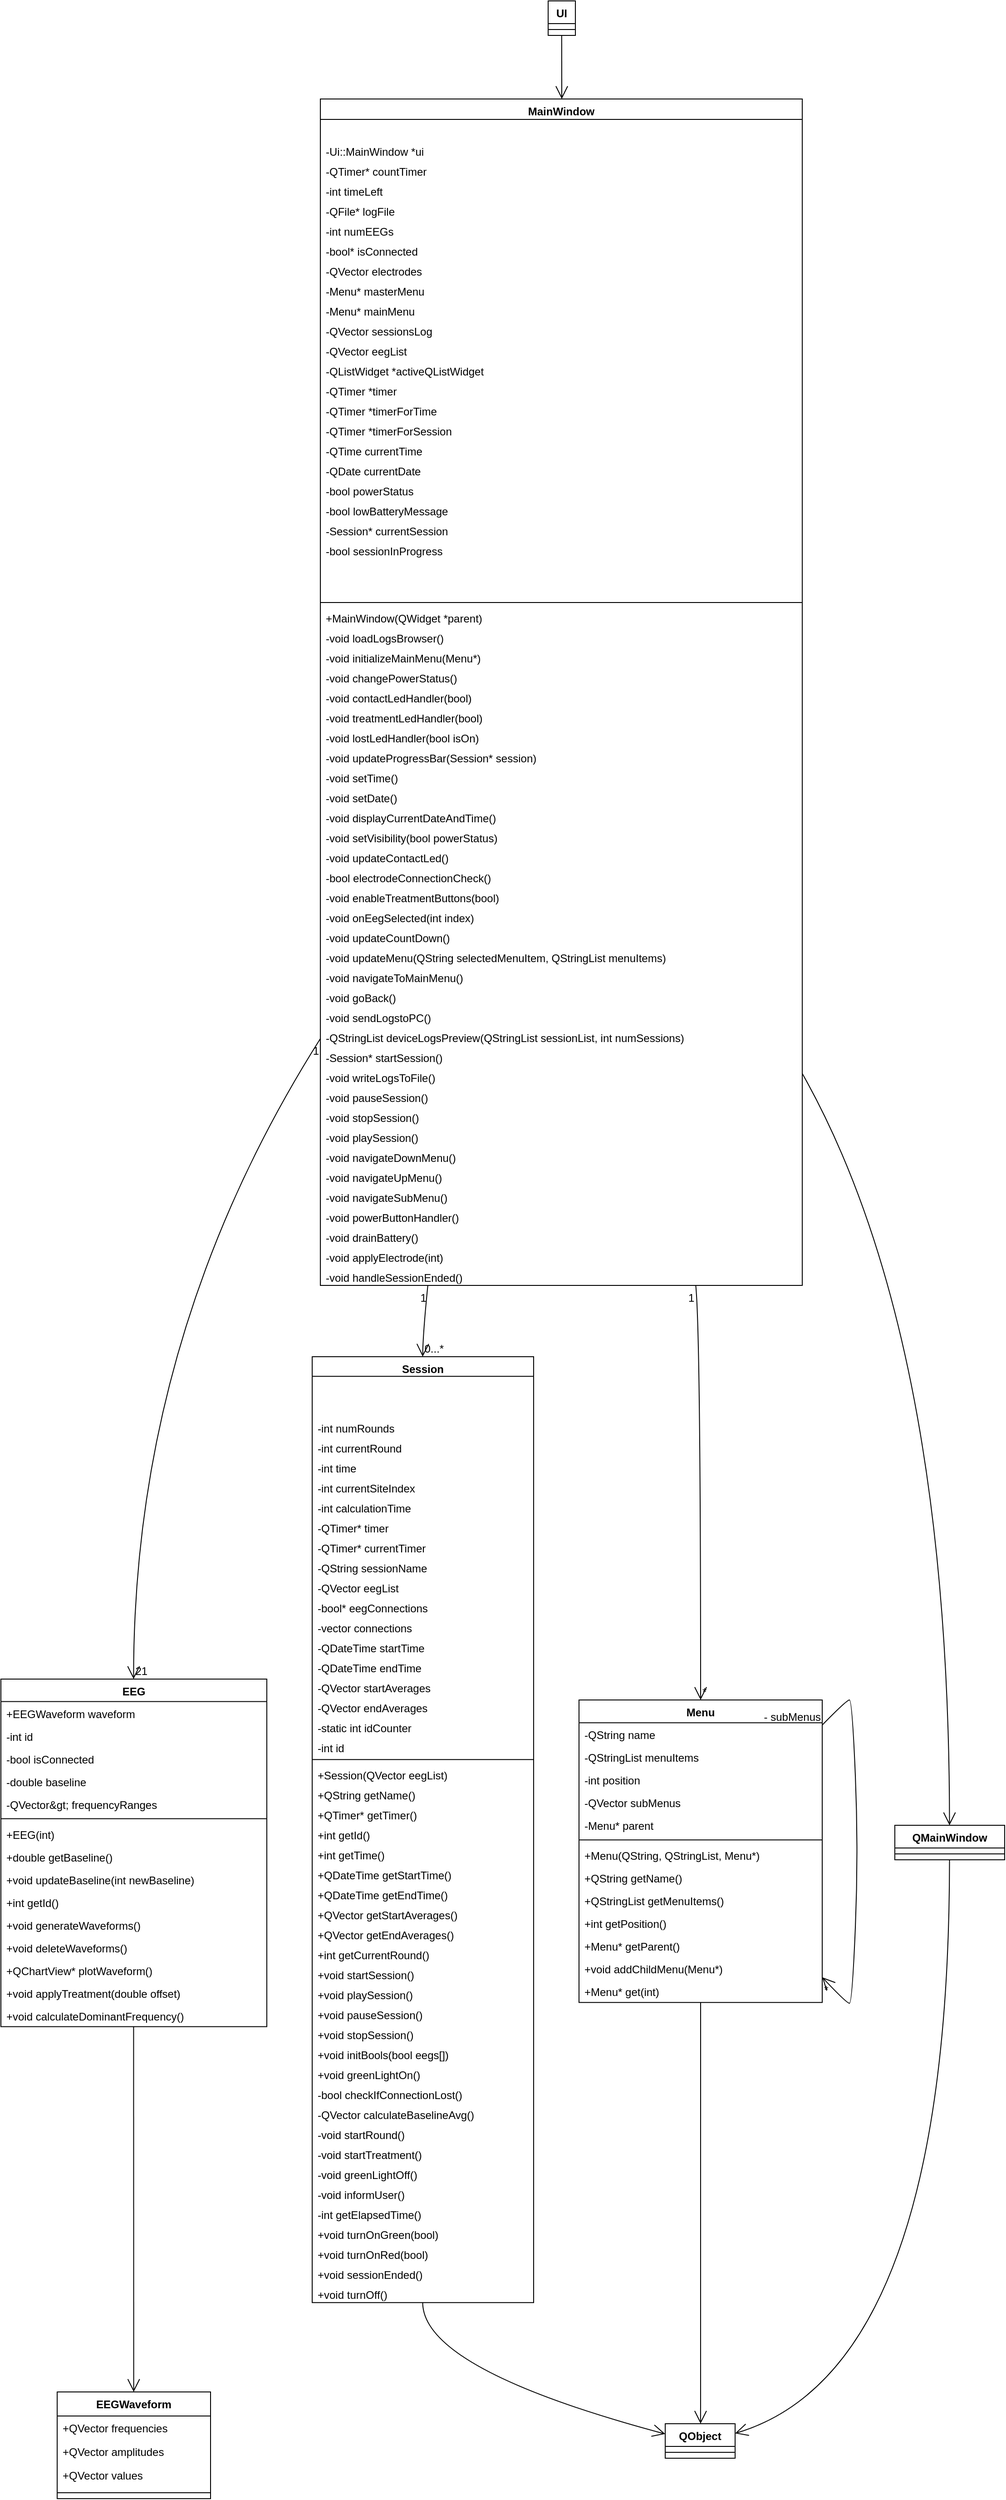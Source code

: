 <mxfile version="24.2.3" type="device">
  <diagram name="Page-1" id="u7Z3c5cVCIk9yfarPc4m">
    <mxGraphModel dx="1383" dy="751" grid="1" gridSize="10" guides="1" tooltips="1" connect="1" arrows="1" fold="1" page="1" pageScale="1" pageWidth="850" pageHeight="1100" math="0" shadow="0">
      <root>
        <mxCell id="0" />
        <mxCell id="1" parent="0" />
        <mxCell id="3wHd4bSGYe2WGrDpwsOt-1" value="UI" style="swimlane;fontStyle=1;align=center;verticalAlign=top;childLayout=stackLayout;horizontal=1;startSize=25;horizontalStack=0;resizeParent=1;resizeParentMax=0;resizeLast=0;collapsible=0;marginBottom=0;" vertex="1" parent="1">
          <mxGeometry x="863" y="275" width="30" height="38" as="geometry" />
        </mxCell>
        <mxCell id="3wHd4bSGYe2WGrDpwsOt-2" style="line;strokeWidth=1;fillColor=none;align=left;verticalAlign=middle;spacingTop=-1;spacingLeft=3;spacingRight=3;rotatable=0;labelPosition=right;points=[];portConstraint=eastwest;strokeColor=inherit;" vertex="1" parent="3wHd4bSGYe2WGrDpwsOt-1">
          <mxGeometry y="25" width="30" height="13" as="geometry" />
        </mxCell>
        <mxCell id="3wHd4bSGYe2WGrDpwsOt-3" value="MainWindow" style="swimlane;fontStyle=1;align=center;verticalAlign=top;childLayout=stackLayout;horizontal=1;startSize=22.492;horizontalStack=0;resizeParent=1;resizeParentMax=0;resizeLast=0;collapsible=0;marginBottom=0;" vertex="1" parent="1">
          <mxGeometry x="612" y="383" width="531" height="1306.492" as="geometry" />
        </mxCell>
        <mxCell id="3wHd4bSGYe2WGrDpwsOt-4" value="" style="text;strokeColor=none;fillColor=none;align=left;verticalAlign=top;spacingLeft=4;spacingRight=4;overflow=hidden;rotatable=0;points=[[0,0.5],[1,0.5]];portConstraint=eastwest;" vertex="1" parent="3wHd4bSGYe2WGrDpwsOt-3">
          <mxGeometry y="22.492" width="531" height="22" as="geometry" />
        </mxCell>
        <mxCell id="3wHd4bSGYe2WGrDpwsOt-5" value="-Ui::MainWindow *ui" style="text;strokeColor=none;fillColor=none;align=left;verticalAlign=top;spacingLeft=4;spacingRight=4;overflow=hidden;rotatable=0;points=[[0,0.5],[1,0.5]];portConstraint=eastwest;" vertex="1" parent="3wHd4bSGYe2WGrDpwsOt-3">
          <mxGeometry y="44.492" width="531" height="22" as="geometry" />
        </mxCell>
        <mxCell id="3wHd4bSGYe2WGrDpwsOt-6" value="-QTimer* countTimer" style="text;strokeColor=none;fillColor=none;align=left;verticalAlign=top;spacingLeft=4;spacingRight=4;overflow=hidden;rotatable=0;points=[[0,0.5],[1,0.5]];portConstraint=eastwest;" vertex="1" parent="3wHd4bSGYe2WGrDpwsOt-3">
          <mxGeometry y="66.492" width="531" height="22" as="geometry" />
        </mxCell>
        <mxCell id="3wHd4bSGYe2WGrDpwsOt-7" value="-int timeLeft" style="text;strokeColor=none;fillColor=none;align=left;verticalAlign=top;spacingLeft=4;spacingRight=4;overflow=hidden;rotatable=0;points=[[0,0.5],[1,0.5]];portConstraint=eastwest;" vertex="1" parent="3wHd4bSGYe2WGrDpwsOt-3">
          <mxGeometry y="88.492" width="531" height="22" as="geometry" />
        </mxCell>
        <mxCell id="3wHd4bSGYe2WGrDpwsOt-8" value="-QFile* logFile" style="text;strokeColor=none;fillColor=none;align=left;verticalAlign=top;spacingLeft=4;spacingRight=4;overflow=hidden;rotatable=0;points=[[0,0.5],[1,0.5]];portConstraint=eastwest;" vertex="1" parent="3wHd4bSGYe2WGrDpwsOt-3">
          <mxGeometry y="110.492" width="531" height="22" as="geometry" />
        </mxCell>
        <mxCell id="3wHd4bSGYe2WGrDpwsOt-9" value="-int numEEGs" style="text;strokeColor=none;fillColor=none;align=left;verticalAlign=top;spacingLeft=4;spacingRight=4;overflow=hidden;rotatable=0;points=[[0,0.5],[1,0.5]];portConstraint=eastwest;" vertex="1" parent="3wHd4bSGYe2WGrDpwsOt-3">
          <mxGeometry y="132.492" width="531" height="22" as="geometry" />
        </mxCell>
        <mxCell id="3wHd4bSGYe2WGrDpwsOt-10" value="-bool* isConnected" style="text;strokeColor=none;fillColor=none;align=left;verticalAlign=top;spacingLeft=4;spacingRight=4;overflow=hidden;rotatable=0;points=[[0,0.5],[1,0.5]];portConstraint=eastwest;" vertex="1" parent="3wHd4bSGYe2WGrDpwsOt-3">
          <mxGeometry y="154.492" width="531" height="22" as="geometry" />
        </mxCell>
        <mxCell id="3wHd4bSGYe2WGrDpwsOt-11" value="-QVector electrodes" style="text;strokeColor=none;fillColor=none;align=left;verticalAlign=top;spacingLeft=4;spacingRight=4;overflow=hidden;rotatable=0;points=[[0,0.5],[1,0.5]];portConstraint=eastwest;" vertex="1" parent="3wHd4bSGYe2WGrDpwsOt-3">
          <mxGeometry y="176.492" width="531" height="22" as="geometry" />
        </mxCell>
        <mxCell id="3wHd4bSGYe2WGrDpwsOt-12" value="-Menu* masterMenu" style="text;strokeColor=none;fillColor=none;align=left;verticalAlign=top;spacingLeft=4;spacingRight=4;overflow=hidden;rotatable=0;points=[[0,0.5],[1,0.5]];portConstraint=eastwest;" vertex="1" parent="3wHd4bSGYe2WGrDpwsOt-3">
          <mxGeometry y="198.492" width="531" height="22" as="geometry" />
        </mxCell>
        <mxCell id="3wHd4bSGYe2WGrDpwsOt-13" value="-Menu* mainMenu" style="text;strokeColor=none;fillColor=none;align=left;verticalAlign=top;spacingLeft=4;spacingRight=4;overflow=hidden;rotatable=0;points=[[0,0.5],[1,0.5]];portConstraint=eastwest;" vertex="1" parent="3wHd4bSGYe2WGrDpwsOt-3">
          <mxGeometry y="220.492" width="531" height="22" as="geometry" />
        </mxCell>
        <mxCell id="3wHd4bSGYe2WGrDpwsOt-14" value="-QVector sessionsLog" style="text;strokeColor=none;fillColor=none;align=left;verticalAlign=top;spacingLeft=4;spacingRight=4;overflow=hidden;rotatable=0;points=[[0,0.5],[1,0.5]];portConstraint=eastwest;" vertex="1" parent="3wHd4bSGYe2WGrDpwsOt-3">
          <mxGeometry y="242.492" width="531" height="22" as="geometry" />
        </mxCell>
        <mxCell id="3wHd4bSGYe2WGrDpwsOt-15" value="-QVector eegList" style="text;strokeColor=none;fillColor=none;align=left;verticalAlign=top;spacingLeft=4;spacingRight=4;overflow=hidden;rotatable=0;points=[[0,0.5],[1,0.5]];portConstraint=eastwest;" vertex="1" parent="3wHd4bSGYe2WGrDpwsOt-3">
          <mxGeometry y="264.492" width="531" height="22" as="geometry" />
        </mxCell>
        <mxCell id="3wHd4bSGYe2WGrDpwsOt-16" value="-QListWidget *activeQListWidget" style="text;strokeColor=none;fillColor=none;align=left;verticalAlign=top;spacingLeft=4;spacingRight=4;overflow=hidden;rotatable=0;points=[[0,0.5],[1,0.5]];portConstraint=eastwest;" vertex="1" parent="3wHd4bSGYe2WGrDpwsOt-3">
          <mxGeometry y="286.492" width="531" height="22" as="geometry" />
        </mxCell>
        <mxCell id="3wHd4bSGYe2WGrDpwsOt-17" value="-QTimer *timer" style="text;strokeColor=none;fillColor=none;align=left;verticalAlign=top;spacingLeft=4;spacingRight=4;overflow=hidden;rotatable=0;points=[[0,0.5],[1,0.5]];portConstraint=eastwest;" vertex="1" parent="3wHd4bSGYe2WGrDpwsOt-3">
          <mxGeometry y="308.492" width="531" height="22" as="geometry" />
        </mxCell>
        <mxCell id="3wHd4bSGYe2WGrDpwsOt-18" value="-QTimer *timerForTime" style="text;strokeColor=none;fillColor=none;align=left;verticalAlign=top;spacingLeft=4;spacingRight=4;overflow=hidden;rotatable=0;points=[[0,0.5],[1,0.5]];portConstraint=eastwest;" vertex="1" parent="3wHd4bSGYe2WGrDpwsOt-3">
          <mxGeometry y="330.492" width="531" height="22" as="geometry" />
        </mxCell>
        <mxCell id="3wHd4bSGYe2WGrDpwsOt-19" value="-QTimer *timerForSession" style="text;strokeColor=none;fillColor=none;align=left;verticalAlign=top;spacingLeft=4;spacingRight=4;overflow=hidden;rotatable=0;points=[[0,0.5],[1,0.5]];portConstraint=eastwest;" vertex="1" parent="3wHd4bSGYe2WGrDpwsOt-3">
          <mxGeometry y="352.492" width="531" height="22" as="geometry" />
        </mxCell>
        <mxCell id="3wHd4bSGYe2WGrDpwsOt-20" value="-QTime currentTime" style="text;strokeColor=none;fillColor=none;align=left;verticalAlign=top;spacingLeft=4;spacingRight=4;overflow=hidden;rotatable=0;points=[[0,0.5],[1,0.5]];portConstraint=eastwest;" vertex="1" parent="3wHd4bSGYe2WGrDpwsOt-3">
          <mxGeometry y="374.492" width="531" height="22" as="geometry" />
        </mxCell>
        <mxCell id="3wHd4bSGYe2WGrDpwsOt-21" value="-QDate currentDate" style="text;strokeColor=none;fillColor=none;align=left;verticalAlign=top;spacingLeft=4;spacingRight=4;overflow=hidden;rotatable=0;points=[[0,0.5],[1,0.5]];portConstraint=eastwest;" vertex="1" parent="3wHd4bSGYe2WGrDpwsOt-3">
          <mxGeometry y="396.492" width="531" height="22" as="geometry" />
        </mxCell>
        <mxCell id="3wHd4bSGYe2WGrDpwsOt-22" value="-bool powerStatus" style="text;strokeColor=none;fillColor=none;align=left;verticalAlign=top;spacingLeft=4;spacingRight=4;overflow=hidden;rotatable=0;points=[[0,0.5],[1,0.5]];portConstraint=eastwest;" vertex="1" parent="3wHd4bSGYe2WGrDpwsOt-3">
          <mxGeometry y="418.492" width="531" height="22" as="geometry" />
        </mxCell>
        <mxCell id="3wHd4bSGYe2WGrDpwsOt-23" value="-bool lowBatteryMessage" style="text;strokeColor=none;fillColor=none;align=left;verticalAlign=top;spacingLeft=4;spacingRight=4;overflow=hidden;rotatable=0;points=[[0,0.5],[1,0.5]];portConstraint=eastwest;" vertex="1" parent="3wHd4bSGYe2WGrDpwsOt-3">
          <mxGeometry y="440.492" width="531" height="22" as="geometry" />
        </mxCell>
        <mxCell id="3wHd4bSGYe2WGrDpwsOt-24" value="-Session* currentSession" style="text;strokeColor=none;fillColor=none;align=left;verticalAlign=top;spacingLeft=4;spacingRight=4;overflow=hidden;rotatable=0;points=[[0,0.5],[1,0.5]];portConstraint=eastwest;" vertex="1" parent="3wHd4bSGYe2WGrDpwsOt-3">
          <mxGeometry y="462.492" width="531" height="22" as="geometry" />
        </mxCell>
        <mxCell id="3wHd4bSGYe2WGrDpwsOt-25" value="-bool sessionInProgress" style="text;strokeColor=none;fillColor=none;align=left;verticalAlign=top;spacingLeft=4;spacingRight=4;overflow=hidden;rotatable=0;points=[[0,0.5],[1,0.5]];portConstraint=eastwest;" vertex="1" parent="3wHd4bSGYe2WGrDpwsOt-3">
          <mxGeometry y="484.492" width="531" height="22" as="geometry" />
        </mxCell>
        <mxCell id="3wHd4bSGYe2WGrDpwsOt-26" value="" style="text;strokeColor=none;fillColor=none;align=left;verticalAlign=top;spacingLeft=4;spacingRight=4;overflow=hidden;rotatable=0;points=[[0,0.5],[1,0.5]];portConstraint=eastwest;" vertex="1" parent="3wHd4bSGYe2WGrDpwsOt-3">
          <mxGeometry y="506.492" width="531" height="22" as="geometry" />
        </mxCell>
        <mxCell id="3wHd4bSGYe2WGrDpwsOt-27" value="" style="text;strokeColor=none;fillColor=none;align=left;verticalAlign=top;spacingLeft=4;spacingRight=4;overflow=hidden;rotatable=0;points=[[0,0.5],[1,0.5]];portConstraint=eastwest;" vertex="1" parent="3wHd4bSGYe2WGrDpwsOt-3">
          <mxGeometry y="528.492" width="531" height="22" as="geometry" />
        </mxCell>
        <mxCell id="3wHd4bSGYe2WGrDpwsOt-28" style="line;strokeWidth=1;fillColor=none;align=left;verticalAlign=middle;spacingTop=-1;spacingLeft=3;spacingRight=3;rotatable=0;labelPosition=right;points=[];portConstraint=eastwest;strokeColor=inherit;" vertex="1" parent="3wHd4bSGYe2WGrDpwsOt-3">
          <mxGeometry y="550.492" width="531" height="8" as="geometry" />
        </mxCell>
        <mxCell id="3wHd4bSGYe2WGrDpwsOt-29" value="+MainWindow(QWidget *parent)" style="text;strokeColor=none;fillColor=none;align=left;verticalAlign=top;spacingLeft=4;spacingRight=4;overflow=hidden;rotatable=0;points=[[0,0.5],[1,0.5]];portConstraint=eastwest;" vertex="1" parent="3wHd4bSGYe2WGrDpwsOt-3">
          <mxGeometry y="558.492" width="531" height="22" as="geometry" />
        </mxCell>
        <mxCell id="3wHd4bSGYe2WGrDpwsOt-30" value="-void loadLogsBrowser()" style="text;strokeColor=none;fillColor=none;align=left;verticalAlign=top;spacingLeft=4;spacingRight=4;overflow=hidden;rotatable=0;points=[[0,0.5],[1,0.5]];portConstraint=eastwest;" vertex="1" parent="3wHd4bSGYe2WGrDpwsOt-3">
          <mxGeometry y="580.492" width="531" height="22" as="geometry" />
        </mxCell>
        <mxCell id="3wHd4bSGYe2WGrDpwsOt-31" value="-void initializeMainMenu(Menu*)" style="text;strokeColor=none;fillColor=none;align=left;verticalAlign=top;spacingLeft=4;spacingRight=4;overflow=hidden;rotatable=0;points=[[0,0.5],[1,0.5]];portConstraint=eastwest;" vertex="1" parent="3wHd4bSGYe2WGrDpwsOt-3">
          <mxGeometry y="602.492" width="531" height="22" as="geometry" />
        </mxCell>
        <mxCell id="3wHd4bSGYe2WGrDpwsOt-32" value="-void changePowerStatus()" style="text;strokeColor=none;fillColor=none;align=left;verticalAlign=top;spacingLeft=4;spacingRight=4;overflow=hidden;rotatable=0;points=[[0,0.5],[1,0.5]];portConstraint=eastwest;" vertex="1" parent="3wHd4bSGYe2WGrDpwsOt-3">
          <mxGeometry y="624.492" width="531" height="22" as="geometry" />
        </mxCell>
        <mxCell id="3wHd4bSGYe2WGrDpwsOt-33" value="-void contactLedHandler(bool)" style="text;strokeColor=none;fillColor=none;align=left;verticalAlign=top;spacingLeft=4;spacingRight=4;overflow=hidden;rotatable=0;points=[[0,0.5],[1,0.5]];portConstraint=eastwest;" vertex="1" parent="3wHd4bSGYe2WGrDpwsOt-3">
          <mxGeometry y="646.492" width="531" height="22" as="geometry" />
        </mxCell>
        <mxCell id="3wHd4bSGYe2WGrDpwsOt-34" value="-void treatmentLedHandler(bool)" style="text;strokeColor=none;fillColor=none;align=left;verticalAlign=top;spacingLeft=4;spacingRight=4;overflow=hidden;rotatable=0;points=[[0,0.5],[1,0.5]];portConstraint=eastwest;" vertex="1" parent="3wHd4bSGYe2WGrDpwsOt-3">
          <mxGeometry y="668.492" width="531" height="22" as="geometry" />
        </mxCell>
        <mxCell id="3wHd4bSGYe2WGrDpwsOt-35" value="-void lostLedHandler(bool isOn)" style="text;strokeColor=none;fillColor=none;align=left;verticalAlign=top;spacingLeft=4;spacingRight=4;overflow=hidden;rotatable=0;points=[[0,0.5],[1,0.5]];portConstraint=eastwest;" vertex="1" parent="3wHd4bSGYe2WGrDpwsOt-3">
          <mxGeometry y="690.492" width="531" height="22" as="geometry" />
        </mxCell>
        <mxCell id="3wHd4bSGYe2WGrDpwsOt-36" value="-void updateProgressBar(Session* session)" style="text;strokeColor=none;fillColor=none;align=left;verticalAlign=top;spacingLeft=4;spacingRight=4;overflow=hidden;rotatable=0;points=[[0,0.5],[1,0.5]];portConstraint=eastwest;" vertex="1" parent="3wHd4bSGYe2WGrDpwsOt-3">
          <mxGeometry y="712.492" width="531" height="22" as="geometry" />
        </mxCell>
        <mxCell id="3wHd4bSGYe2WGrDpwsOt-37" value="-void setTime()" style="text;strokeColor=none;fillColor=none;align=left;verticalAlign=top;spacingLeft=4;spacingRight=4;overflow=hidden;rotatable=0;points=[[0,0.5],[1,0.5]];portConstraint=eastwest;" vertex="1" parent="3wHd4bSGYe2WGrDpwsOt-3">
          <mxGeometry y="734.492" width="531" height="22" as="geometry" />
        </mxCell>
        <mxCell id="3wHd4bSGYe2WGrDpwsOt-38" value="-void setDate()" style="text;strokeColor=none;fillColor=none;align=left;verticalAlign=top;spacingLeft=4;spacingRight=4;overflow=hidden;rotatable=0;points=[[0,0.5],[1,0.5]];portConstraint=eastwest;" vertex="1" parent="3wHd4bSGYe2WGrDpwsOt-3">
          <mxGeometry y="756.492" width="531" height="22" as="geometry" />
        </mxCell>
        <mxCell id="3wHd4bSGYe2WGrDpwsOt-39" value="-void displayCurrentDateAndTime()" style="text;strokeColor=none;fillColor=none;align=left;verticalAlign=top;spacingLeft=4;spacingRight=4;overflow=hidden;rotatable=0;points=[[0,0.5],[1,0.5]];portConstraint=eastwest;" vertex="1" parent="3wHd4bSGYe2WGrDpwsOt-3">
          <mxGeometry y="778.492" width="531" height="22" as="geometry" />
        </mxCell>
        <mxCell id="3wHd4bSGYe2WGrDpwsOt-40" value="-void setVisibility(bool powerStatus)" style="text;strokeColor=none;fillColor=none;align=left;verticalAlign=top;spacingLeft=4;spacingRight=4;overflow=hidden;rotatable=0;points=[[0,0.5],[1,0.5]];portConstraint=eastwest;" vertex="1" parent="3wHd4bSGYe2WGrDpwsOt-3">
          <mxGeometry y="800.492" width="531" height="22" as="geometry" />
        </mxCell>
        <mxCell id="3wHd4bSGYe2WGrDpwsOt-41" value="-void updateContactLed()" style="text;strokeColor=none;fillColor=none;align=left;verticalAlign=top;spacingLeft=4;spacingRight=4;overflow=hidden;rotatable=0;points=[[0,0.5],[1,0.5]];portConstraint=eastwest;" vertex="1" parent="3wHd4bSGYe2WGrDpwsOt-3">
          <mxGeometry y="822.492" width="531" height="22" as="geometry" />
        </mxCell>
        <mxCell id="3wHd4bSGYe2WGrDpwsOt-42" value="-bool electrodeConnectionCheck()" style="text;strokeColor=none;fillColor=none;align=left;verticalAlign=top;spacingLeft=4;spacingRight=4;overflow=hidden;rotatable=0;points=[[0,0.5],[1,0.5]];portConstraint=eastwest;" vertex="1" parent="3wHd4bSGYe2WGrDpwsOt-3">
          <mxGeometry y="844.492" width="531" height="22" as="geometry" />
        </mxCell>
        <mxCell id="3wHd4bSGYe2WGrDpwsOt-43" value="-void enableTreatmentButtons(bool)" style="text;strokeColor=none;fillColor=none;align=left;verticalAlign=top;spacingLeft=4;spacingRight=4;overflow=hidden;rotatable=0;points=[[0,0.5],[1,0.5]];portConstraint=eastwest;" vertex="1" parent="3wHd4bSGYe2WGrDpwsOt-3">
          <mxGeometry y="866.492" width="531" height="22" as="geometry" />
        </mxCell>
        <mxCell id="3wHd4bSGYe2WGrDpwsOt-44" value="-void onEegSelected(int index)" style="text;strokeColor=none;fillColor=none;align=left;verticalAlign=top;spacingLeft=4;spacingRight=4;overflow=hidden;rotatable=0;points=[[0,0.5],[1,0.5]];portConstraint=eastwest;" vertex="1" parent="3wHd4bSGYe2WGrDpwsOt-3">
          <mxGeometry y="888.492" width="531" height="22" as="geometry" />
        </mxCell>
        <mxCell id="3wHd4bSGYe2WGrDpwsOt-45" value="-void updateCountDown()" style="text;strokeColor=none;fillColor=none;align=left;verticalAlign=top;spacingLeft=4;spacingRight=4;overflow=hidden;rotatable=0;points=[[0,0.5],[1,0.5]];portConstraint=eastwest;" vertex="1" parent="3wHd4bSGYe2WGrDpwsOt-3">
          <mxGeometry y="910.492" width="531" height="22" as="geometry" />
        </mxCell>
        <mxCell id="3wHd4bSGYe2WGrDpwsOt-46" value="-void updateMenu(QString selectedMenuItem, QStringList menuItems)" style="text;strokeColor=none;fillColor=none;align=left;verticalAlign=top;spacingLeft=4;spacingRight=4;overflow=hidden;rotatable=0;points=[[0,0.5],[1,0.5]];portConstraint=eastwest;" vertex="1" parent="3wHd4bSGYe2WGrDpwsOt-3">
          <mxGeometry y="932.492" width="531" height="22" as="geometry" />
        </mxCell>
        <mxCell id="3wHd4bSGYe2WGrDpwsOt-47" value="-void navigateToMainMenu()" style="text;strokeColor=none;fillColor=none;align=left;verticalAlign=top;spacingLeft=4;spacingRight=4;overflow=hidden;rotatable=0;points=[[0,0.5],[1,0.5]];portConstraint=eastwest;" vertex="1" parent="3wHd4bSGYe2WGrDpwsOt-3">
          <mxGeometry y="954.492" width="531" height="22" as="geometry" />
        </mxCell>
        <mxCell id="3wHd4bSGYe2WGrDpwsOt-48" value="-void goBack()" style="text;strokeColor=none;fillColor=none;align=left;verticalAlign=top;spacingLeft=4;spacingRight=4;overflow=hidden;rotatable=0;points=[[0,0.5],[1,0.5]];portConstraint=eastwest;" vertex="1" parent="3wHd4bSGYe2WGrDpwsOt-3">
          <mxGeometry y="976.492" width="531" height="22" as="geometry" />
        </mxCell>
        <mxCell id="3wHd4bSGYe2WGrDpwsOt-49" value="-void sendLogstoPC()" style="text;strokeColor=none;fillColor=none;align=left;verticalAlign=top;spacingLeft=4;spacingRight=4;overflow=hidden;rotatable=0;points=[[0,0.5],[1,0.5]];portConstraint=eastwest;" vertex="1" parent="3wHd4bSGYe2WGrDpwsOt-3">
          <mxGeometry y="998.492" width="531" height="22" as="geometry" />
        </mxCell>
        <mxCell id="3wHd4bSGYe2WGrDpwsOt-50" value="-QStringList deviceLogsPreview(QStringList sessionList, int numSessions)" style="text;strokeColor=none;fillColor=none;align=left;verticalAlign=top;spacingLeft=4;spacingRight=4;overflow=hidden;rotatable=0;points=[[0,0.5],[1,0.5]];portConstraint=eastwest;" vertex="1" parent="3wHd4bSGYe2WGrDpwsOt-3">
          <mxGeometry y="1020.492" width="531" height="22" as="geometry" />
        </mxCell>
        <mxCell id="3wHd4bSGYe2WGrDpwsOt-51" value="-Session* startSession()" style="text;strokeColor=none;fillColor=none;align=left;verticalAlign=top;spacingLeft=4;spacingRight=4;overflow=hidden;rotatable=0;points=[[0,0.5],[1,0.5]];portConstraint=eastwest;" vertex="1" parent="3wHd4bSGYe2WGrDpwsOt-3">
          <mxGeometry y="1042.492" width="531" height="22" as="geometry" />
        </mxCell>
        <mxCell id="3wHd4bSGYe2WGrDpwsOt-52" value="-void writeLogsToFile()" style="text;strokeColor=none;fillColor=none;align=left;verticalAlign=top;spacingLeft=4;spacingRight=4;overflow=hidden;rotatable=0;points=[[0,0.5],[1,0.5]];portConstraint=eastwest;" vertex="1" parent="3wHd4bSGYe2WGrDpwsOt-3">
          <mxGeometry y="1064.492" width="531" height="22" as="geometry" />
        </mxCell>
        <mxCell id="3wHd4bSGYe2WGrDpwsOt-53" value="-void pauseSession()" style="text;strokeColor=none;fillColor=none;align=left;verticalAlign=top;spacingLeft=4;spacingRight=4;overflow=hidden;rotatable=0;points=[[0,0.5],[1,0.5]];portConstraint=eastwest;" vertex="1" parent="3wHd4bSGYe2WGrDpwsOt-3">
          <mxGeometry y="1086.492" width="531" height="22" as="geometry" />
        </mxCell>
        <mxCell id="3wHd4bSGYe2WGrDpwsOt-54" value="-void stopSession()" style="text;strokeColor=none;fillColor=none;align=left;verticalAlign=top;spacingLeft=4;spacingRight=4;overflow=hidden;rotatable=0;points=[[0,0.5],[1,0.5]];portConstraint=eastwest;" vertex="1" parent="3wHd4bSGYe2WGrDpwsOt-3">
          <mxGeometry y="1108.492" width="531" height="22" as="geometry" />
        </mxCell>
        <mxCell id="3wHd4bSGYe2WGrDpwsOt-55" value="-void playSession()" style="text;strokeColor=none;fillColor=none;align=left;verticalAlign=top;spacingLeft=4;spacingRight=4;overflow=hidden;rotatable=0;points=[[0,0.5],[1,0.5]];portConstraint=eastwest;" vertex="1" parent="3wHd4bSGYe2WGrDpwsOt-3">
          <mxGeometry y="1130.492" width="531" height="22" as="geometry" />
        </mxCell>
        <mxCell id="3wHd4bSGYe2WGrDpwsOt-56" value="-void navigateDownMenu()" style="text;strokeColor=none;fillColor=none;align=left;verticalAlign=top;spacingLeft=4;spacingRight=4;overflow=hidden;rotatable=0;points=[[0,0.5],[1,0.5]];portConstraint=eastwest;" vertex="1" parent="3wHd4bSGYe2WGrDpwsOt-3">
          <mxGeometry y="1152.492" width="531" height="22" as="geometry" />
        </mxCell>
        <mxCell id="3wHd4bSGYe2WGrDpwsOt-57" value="-void navigateUpMenu()" style="text;strokeColor=none;fillColor=none;align=left;verticalAlign=top;spacingLeft=4;spacingRight=4;overflow=hidden;rotatable=0;points=[[0,0.5],[1,0.5]];portConstraint=eastwest;" vertex="1" parent="3wHd4bSGYe2WGrDpwsOt-3">
          <mxGeometry y="1174.492" width="531" height="22" as="geometry" />
        </mxCell>
        <mxCell id="3wHd4bSGYe2WGrDpwsOt-58" value="-void navigateSubMenu()" style="text;strokeColor=none;fillColor=none;align=left;verticalAlign=top;spacingLeft=4;spacingRight=4;overflow=hidden;rotatable=0;points=[[0,0.5],[1,0.5]];portConstraint=eastwest;" vertex="1" parent="3wHd4bSGYe2WGrDpwsOt-3">
          <mxGeometry y="1196.492" width="531" height="22" as="geometry" />
        </mxCell>
        <mxCell id="3wHd4bSGYe2WGrDpwsOt-59" value="-void powerButtonHandler()" style="text;strokeColor=none;fillColor=none;align=left;verticalAlign=top;spacingLeft=4;spacingRight=4;overflow=hidden;rotatable=0;points=[[0,0.5],[1,0.5]];portConstraint=eastwest;" vertex="1" parent="3wHd4bSGYe2WGrDpwsOt-3">
          <mxGeometry y="1218.492" width="531" height="22" as="geometry" />
        </mxCell>
        <mxCell id="3wHd4bSGYe2WGrDpwsOt-60" value="-void drainBattery()" style="text;strokeColor=none;fillColor=none;align=left;verticalAlign=top;spacingLeft=4;spacingRight=4;overflow=hidden;rotatable=0;points=[[0,0.5],[1,0.5]];portConstraint=eastwest;" vertex="1" parent="3wHd4bSGYe2WGrDpwsOt-3">
          <mxGeometry y="1240.492" width="531" height="22" as="geometry" />
        </mxCell>
        <mxCell id="3wHd4bSGYe2WGrDpwsOt-61" value="-void applyElectrode(int)" style="text;strokeColor=none;fillColor=none;align=left;verticalAlign=top;spacingLeft=4;spacingRight=4;overflow=hidden;rotatable=0;points=[[0,0.5],[1,0.5]];portConstraint=eastwest;" vertex="1" parent="3wHd4bSGYe2WGrDpwsOt-3">
          <mxGeometry y="1262.492" width="531" height="22" as="geometry" />
        </mxCell>
        <mxCell id="3wHd4bSGYe2WGrDpwsOt-62" value="-void handleSessionEnded()" style="text;strokeColor=none;fillColor=none;align=left;verticalAlign=top;spacingLeft=4;spacingRight=4;overflow=hidden;rotatable=0;points=[[0,0.5],[1,0.5]];portConstraint=eastwest;" vertex="1" parent="3wHd4bSGYe2WGrDpwsOt-3">
          <mxGeometry y="1284.492" width="531" height="22" as="geometry" />
        </mxCell>
        <mxCell id="3wHd4bSGYe2WGrDpwsOt-63" value="Session" style="swimlane;fontStyle=1;align=center;verticalAlign=top;childLayout=stackLayout;horizontal=1;startSize=21.64;horizontalStack=0;resizeParent=1;resizeParentMax=0;resizeLast=0;collapsible=0;marginBottom=0;" vertex="1" parent="1">
          <mxGeometry x="603" y="1768" width="244" height="1041.64" as="geometry" />
        </mxCell>
        <mxCell id="3wHd4bSGYe2WGrDpwsOt-64" value="" style="text;strokeColor=none;fillColor=none;align=left;verticalAlign=top;spacingLeft=4;spacingRight=4;overflow=hidden;rotatable=0;points=[[0,0.5],[1,0.5]];portConstraint=eastwest;" vertex="1" parent="3wHd4bSGYe2WGrDpwsOt-63">
          <mxGeometry y="21.64" width="244" height="22" as="geometry" />
        </mxCell>
        <mxCell id="3wHd4bSGYe2WGrDpwsOt-65" value="" style="text;strokeColor=none;fillColor=none;align=left;verticalAlign=top;spacingLeft=4;spacingRight=4;overflow=hidden;rotatable=0;points=[[0,0.5],[1,0.5]];portConstraint=eastwest;" vertex="1" parent="3wHd4bSGYe2WGrDpwsOt-63">
          <mxGeometry y="43.64" width="244" height="22" as="geometry" />
        </mxCell>
        <mxCell id="3wHd4bSGYe2WGrDpwsOt-66" value="-int numRounds" style="text;strokeColor=none;fillColor=none;align=left;verticalAlign=top;spacingLeft=4;spacingRight=4;overflow=hidden;rotatable=0;points=[[0,0.5],[1,0.5]];portConstraint=eastwest;" vertex="1" parent="3wHd4bSGYe2WGrDpwsOt-63">
          <mxGeometry y="65.64" width="244" height="22" as="geometry" />
        </mxCell>
        <mxCell id="3wHd4bSGYe2WGrDpwsOt-67" value="-int currentRound" style="text;strokeColor=none;fillColor=none;align=left;verticalAlign=top;spacingLeft=4;spacingRight=4;overflow=hidden;rotatable=0;points=[[0,0.5],[1,0.5]];portConstraint=eastwest;" vertex="1" parent="3wHd4bSGYe2WGrDpwsOt-63">
          <mxGeometry y="87.64" width="244" height="22" as="geometry" />
        </mxCell>
        <mxCell id="3wHd4bSGYe2WGrDpwsOt-68" value="-int time" style="text;strokeColor=none;fillColor=none;align=left;verticalAlign=top;spacingLeft=4;spacingRight=4;overflow=hidden;rotatable=0;points=[[0,0.5],[1,0.5]];portConstraint=eastwest;" vertex="1" parent="3wHd4bSGYe2WGrDpwsOt-63">
          <mxGeometry y="109.64" width="244" height="22" as="geometry" />
        </mxCell>
        <mxCell id="3wHd4bSGYe2WGrDpwsOt-69" value="-int currentSiteIndex" style="text;strokeColor=none;fillColor=none;align=left;verticalAlign=top;spacingLeft=4;spacingRight=4;overflow=hidden;rotatable=0;points=[[0,0.5],[1,0.5]];portConstraint=eastwest;" vertex="1" parent="3wHd4bSGYe2WGrDpwsOt-63">
          <mxGeometry y="131.64" width="244" height="22" as="geometry" />
        </mxCell>
        <mxCell id="3wHd4bSGYe2WGrDpwsOt-70" value="-int calculationTime" style="text;strokeColor=none;fillColor=none;align=left;verticalAlign=top;spacingLeft=4;spacingRight=4;overflow=hidden;rotatable=0;points=[[0,0.5],[1,0.5]];portConstraint=eastwest;" vertex="1" parent="3wHd4bSGYe2WGrDpwsOt-63">
          <mxGeometry y="153.64" width="244" height="22" as="geometry" />
        </mxCell>
        <mxCell id="3wHd4bSGYe2WGrDpwsOt-71" value="-QTimer* timer" style="text;strokeColor=none;fillColor=none;align=left;verticalAlign=top;spacingLeft=4;spacingRight=4;overflow=hidden;rotatable=0;points=[[0,0.5],[1,0.5]];portConstraint=eastwest;" vertex="1" parent="3wHd4bSGYe2WGrDpwsOt-63">
          <mxGeometry y="175.64" width="244" height="22" as="geometry" />
        </mxCell>
        <mxCell id="3wHd4bSGYe2WGrDpwsOt-72" value="-QTimer* currentTimer" style="text;strokeColor=none;fillColor=none;align=left;verticalAlign=top;spacingLeft=4;spacingRight=4;overflow=hidden;rotatable=0;points=[[0,0.5],[1,0.5]];portConstraint=eastwest;" vertex="1" parent="3wHd4bSGYe2WGrDpwsOt-63">
          <mxGeometry y="197.64" width="244" height="22" as="geometry" />
        </mxCell>
        <mxCell id="3wHd4bSGYe2WGrDpwsOt-73" value="-QString sessionName" style="text;strokeColor=none;fillColor=none;align=left;verticalAlign=top;spacingLeft=4;spacingRight=4;overflow=hidden;rotatable=0;points=[[0,0.5],[1,0.5]];portConstraint=eastwest;" vertex="1" parent="3wHd4bSGYe2WGrDpwsOt-63">
          <mxGeometry y="219.64" width="244" height="22" as="geometry" />
        </mxCell>
        <mxCell id="3wHd4bSGYe2WGrDpwsOt-74" value="-QVector eegList" style="text;strokeColor=none;fillColor=none;align=left;verticalAlign=top;spacingLeft=4;spacingRight=4;overflow=hidden;rotatable=0;points=[[0,0.5],[1,0.5]];portConstraint=eastwest;" vertex="1" parent="3wHd4bSGYe2WGrDpwsOt-63">
          <mxGeometry y="241.64" width="244" height="22" as="geometry" />
        </mxCell>
        <mxCell id="3wHd4bSGYe2WGrDpwsOt-75" value="-bool* eegConnections" style="text;strokeColor=none;fillColor=none;align=left;verticalAlign=top;spacingLeft=4;spacingRight=4;overflow=hidden;rotatable=0;points=[[0,0.5],[1,0.5]];portConstraint=eastwest;" vertex="1" parent="3wHd4bSGYe2WGrDpwsOt-63">
          <mxGeometry y="263.64" width="244" height="22" as="geometry" />
        </mxCell>
        <mxCell id="3wHd4bSGYe2WGrDpwsOt-76" value="-vector connections" style="text;strokeColor=none;fillColor=none;align=left;verticalAlign=top;spacingLeft=4;spacingRight=4;overflow=hidden;rotatable=0;points=[[0,0.5],[1,0.5]];portConstraint=eastwest;" vertex="1" parent="3wHd4bSGYe2WGrDpwsOt-63">
          <mxGeometry y="285.64" width="244" height="22" as="geometry" />
        </mxCell>
        <mxCell id="3wHd4bSGYe2WGrDpwsOt-77" value="-QDateTime startTime" style="text;strokeColor=none;fillColor=none;align=left;verticalAlign=top;spacingLeft=4;spacingRight=4;overflow=hidden;rotatable=0;points=[[0,0.5],[1,0.5]];portConstraint=eastwest;" vertex="1" parent="3wHd4bSGYe2WGrDpwsOt-63">
          <mxGeometry y="307.64" width="244" height="22" as="geometry" />
        </mxCell>
        <mxCell id="3wHd4bSGYe2WGrDpwsOt-78" value="-QDateTime endTime" style="text;strokeColor=none;fillColor=none;align=left;verticalAlign=top;spacingLeft=4;spacingRight=4;overflow=hidden;rotatable=0;points=[[0,0.5],[1,0.5]];portConstraint=eastwest;" vertex="1" parent="3wHd4bSGYe2WGrDpwsOt-63">
          <mxGeometry y="329.64" width="244" height="22" as="geometry" />
        </mxCell>
        <mxCell id="3wHd4bSGYe2WGrDpwsOt-79" value="-QVector startAverages" style="text;strokeColor=none;fillColor=none;align=left;verticalAlign=top;spacingLeft=4;spacingRight=4;overflow=hidden;rotatable=0;points=[[0,0.5],[1,0.5]];portConstraint=eastwest;" vertex="1" parent="3wHd4bSGYe2WGrDpwsOt-63">
          <mxGeometry y="351.64" width="244" height="22" as="geometry" />
        </mxCell>
        <mxCell id="3wHd4bSGYe2WGrDpwsOt-80" value="-QVector endAverages" style="text;strokeColor=none;fillColor=none;align=left;verticalAlign=top;spacingLeft=4;spacingRight=4;overflow=hidden;rotatable=0;points=[[0,0.5],[1,0.5]];portConstraint=eastwest;" vertex="1" parent="3wHd4bSGYe2WGrDpwsOt-63">
          <mxGeometry y="373.64" width="244" height="22" as="geometry" />
        </mxCell>
        <mxCell id="3wHd4bSGYe2WGrDpwsOt-81" value="-static int idCounter" style="text;strokeColor=none;fillColor=none;align=left;verticalAlign=top;spacingLeft=4;spacingRight=4;overflow=hidden;rotatable=0;points=[[0,0.5],[1,0.5]];portConstraint=eastwest;" vertex="1" parent="3wHd4bSGYe2WGrDpwsOt-63">
          <mxGeometry y="395.64" width="244" height="22" as="geometry" />
        </mxCell>
        <mxCell id="3wHd4bSGYe2WGrDpwsOt-82" value="-int id" style="text;strokeColor=none;fillColor=none;align=left;verticalAlign=top;spacingLeft=4;spacingRight=4;overflow=hidden;rotatable=0;points=[[0,0.5],[1,0.5]];portConstraint=eastwest;" vertex="1" parent="3wHd4bSGYe2WGrDpwsOt-63">
          <mxGeometry y="417.64" width="244" height="22" as="geometry" />
        </mxCell>
        <mxCell id="3wHd4bSGYe2WGrDpwsOt-86" style="line;strokeWidth=1;fillColor=none;align=left;verticalAlign=middle;spacingTop=-1;spacingLeft=3;spacingRight=3;rotatable=0;labelPosition=right;points=[];portConstraint=eastwest;strokeColor=inherit;" vertex="1" parent="3wHd4bSGYe2WGrDpwsOt-63">
          <mxGeometry y="439.64" width="244" height="8" as="geometry" />
        </mxCell>
        <mxCell id="3wHd4bSGYe2WGrDpwsOt-87" value="+Session(QVector eegList)" style="text;strokeColor=none;fillColor=none;align=left;verticalAlign=top;spacingLeft=4;spacingRight=4;overflow=hidden;rotatable=0;points=[[0,0.5],[1,0.5]];portConstraint=eastwest;" vertex="1" parent="3wHd4bSGYe2WGrDpwsOt-63">
          <mxGeometry y="447.64" width="244" height="22" as="geometry" />
        </mxCell>
        <mxCell id="3wHd4bSGYe2WGrDpwsOt-88" value="+QString getName()" style="text;strokeColor=none;fillColor=none;align=left;verticalAlign=top;spacingLeft=4;spacingRight=4;overflow=hidden;rotatable=0;points=[[0,0.5],[1,0.5]];portConstraint=eastwest;" vertex="1" parent="3wHd4bSGYe2WGrDpwsOt-63">
          <mxGeometry y="469.64" width="244" height="22" as="geometry" />
        </mxCell>
        <mxCell id="3wHd4bSGYe2WGrDpwsOt-89" value="+QTimer* getTimer()" style="text;strokeColor=none;fillColor=none;align=left;verticalAlign=top;spacingLeft=4;spacingRight=4;overflow=hidden;rotatable=0;points=[[0,0.5],[1,0.5]];portConstraint=eastwest;" vertex="1" parent="3wHd4bSGYe2WGrDpwsOt-63">
          <mxGeometry y="491.64" width="244" height="22" as="geometry" />
        </mxCell>
        <mxCell id="3wHd4bSGYe2WGrDpwsOt-90" value="+int getId()" style="text;strokeColor=none;fillColor=none;align=left;verticalAlign=top;spacingLeft=4;spacingRight=4;overflow=hidden;rotatable=0;points=[[0,0.5],[1,0.5]];portConstraint=eastwest;" vertex="1" parent="3wHd4bSGYe2WGrDpwsOt-63">
          <mxGeometry y="513.64" width="244" height="22" as="geometry" />
        </mxCell>
        <mxCell id="3wHd4bSGYe2WGrDpwsOt-91" value="+int getTime()" style="text;strokeColor=none;fillColor=none;align=left;verticalAlign=top;spacingLeft=4;spacingRight=4;overflow=hidden;rotatable=0;points=[[0,0.5],[1,0.5]];portConstraint=eastwest;" vertex="1" parent="3wHd4bSGYe2WGrDpwsOt-63">
          <mxGeometry y="535.64" width="244" height="22" as="geometry" />
        </mxCell>
        <mxCell id="3wHd4bSGYe2WGrDpwsOt-92" value="+QDateTime getStartTime()" style="text;strokeColor=none;fillColor=none;align=left;verticalAlign=top;spacingLeft=4;spacingRight=4;overflow=hidden;rotatable=0;points=[[0,0.5],[1,0.5]];portConstraint=eastwest;" vertex="1" parent="3wHd4bSGYe2WGrDpwsOt-63">
          <mxGeometry y="557.64" width="244" height="22" as="geometry" />
        </mxCell>
        <mxCell id="3wHd4bSGYe2WGrDpwsOt-93" value="+QDateTime getEndTime()" style="text;strokeColor=none;fillColor=none;align=left;verticalAlign=top;spacingLeft=4;spacingRight=4;overflow=hidden;rotatable=0;points=[[0,0.5],[1,0.5]];portConstraint=eastwest;" vertex="1" parent="3wHd4bSGYe2WGrDpwsOt-63">
          <mxGeometry y="579.64" width="244" height="22" as="geometry" />
        </mxCell>
        <mxCell id="3wHd4bSGYe2WGrDpwsOt-94" value="+QVector getStartAverages()" style="text;strokeColor=none;fillColor=none;align=left;verticalAlign=top;spacingLeft=4;spacingRight=4;overflow=hidden;rotatable=0;points=[[0,0.5],[1,0.5]];portConstraint=eastwest;" vertex="1" parent="3wHd4bSGYe2WGrDpwsOt-63">
          <mxGeometry y="601.64" width="244" height="22" as="geometry" />
        </mxCell>
        <mxCell id="3wHd4bSGYe2WGrDpwsOt-95" value="+QVector getEndAverages()" style="text;strokeColor=none;fillColor=none;align=left;verticalAlign=top;spacingLeft=4;spacingRight=4;overflow=hidden;rotatable=0;points=[[0,0.5],[1,0.5]];portConstraint=eastwest;" vertex="1" parent="3wHd4bSGYe2WGrDpwsOt-63">
          <mxGeometry y="623.64" width="244" height="22" as="geometry" />
        </mxCell>
        <mxCell id="3wHd4bSGYe2WGrDpwsOt-96" value="+int getCurrentRound()" style="text;strokeColor=none;fillColor=none;align=left;verticalAlign=top;spacingLeft=4;spacingRight=4;overflow=hidden;rotatable=0;points=[[0,0.5],[1,0.5]];portConstraint=eastwest;" vertex="1" parent="3wHd4bSGYe2WGrDpwsOt-63">
          <mxGeometry y="645.64" width="244" height="22" as="geometry" />
        </mxCell>
        <mxCell id="3wHd4bSGYe2WGrDpwsOt-97" value="+void startSession()" style="text;strokeColor=none;fillColor=none;align=left;verticalAlign=top;spacingLeft=4;spacingRight=4;overflow=hidden;rotatable=0;points=[[0,0.5],[1,0.5]];portConstraint=eastwest;" vertex="1" parent="3wHd4bSGYe2WGrDpwsOt-63">
          <mxGeometry y="667.64" width="244" height="22" as="geometry" />
        </mxCell>
        <mxCell id="3wHd4bSGYe2WGrDpwsOt-98" value="+void playSession()" style="text;strokeColor=none;fillColor=none;align=left;verticalAlign=top;spacingLeft=4;spacingRight=4;overflow=hidden;rotatable=0;points=[[0,0.5],[1,0.5]];portConstraint=eastwest;" vertex="1" parent="3wHd4bSGYe2WGrDpwsOt-63">
          <mxGeometry y="689.64" width="244" height="22" as="geometry" />
        </mxCell>
        <mxCell id="3wHd4bSGYe2WGrDpwsOt-99" value="+void pauseSession()" style="text;strokeColor=none;fillColor=none;align=left;verticalAlign=top;spacingLeft=4;spacingRight=4;overflow=hidden;rotatable=0;points=[[0,0.5],[1,0.5]];portConstraint=eastwest;" vertex="1" parent="3wHd4bSGYe2WGrDpwsOt-63">
          <mxGeometry y="711.64" width="244" height="22" as="geometry" />
        </mxCell>
        <mxCell id="3wHd4bSGYe2WGrDpwsOt-100" value="+void stopSession()" style="text;strokeColor=none;fillColor=none;align=left;verticalAlign=top;spacingLeft=4;spacingRight=4;overflow=hidden;rotatable=0;points=[[0,0.5],[1,0.5]];portConstraint=eastwest;" vertex="1" parent="3wHd4bSGYe2WGrDpwsOt-63">
          <mxGeometry y="733.64" width="244" height="22" as="geometry" />
        </mxCell>
        <mxCell id="3wHd4bSGYe2WGrDpwsOt-101" value="+void initBools(bool eegs[])" style="text;strokeColor=none;fillColor=none;align=left;verticalAlign=top;spacingLeft=4;spacingRight=4;overflow=hidden;rotatable=0;points=[[0,0.5],[1,0.5]];portConstraint=eastwest;" vertex="1" parent="3wHd4bSGYe2WGrDpwsOt-63">
          <mxGeometry y="755.64" width="244" height="22" as="geometry" />
        </mxCell>
        <mxCell id="3wHd4bSGYe2WGrDpwsOt-102" value="+void greenLightOn()" style="text;strokeColor=none;fillColor=none;align=left;verticalAlign=top;spacingLeft=4;spacingRight=4;overflow=hidden;rotatable=0;points=[[0,0.5],[1,0.5]];portConstraint=eastwest;" vertex="1" parent="3wHd4bSGYe2WGrDpwsOt-63">
          <mxGeometry y="777.64" width="244" height="22" as="geometry" />
        </mxCell>
        <mxCell id="3wHd4bSGYe2WGrDpwsOt-103" value="-bool checkIfConnectionLost()" style="text;strokeColor=none;fillColor=none;align=left;verticalAlign=top;spacingLeft=4;spacingRight=4;overflow=hidden;rotatable=0;points=[[0,0.5],[1,0.5]];portConstraint=eastwest;" vertex="1" parent="3wHd4bSGYe2WGrDpwsOt-63">
          <mxGeometry y="799.64" width="244" height="22" as="geometry" />
        </mxCell>
        <mxCell id="3wHd4bSGYe2WGrDpwsOt-104" value="-QVector calculateBaselineAvg()" style="text;strokeColor=none;fillColor=none;align=left;verticalAlign=top;spacingLeft=4;spacingRight=4;overflow=hidden;rotatable=0;points=[[0,0.5],[1,0.5]];portConstraint=eastwest;" vertex="1" parent="3wHd4bSGYe2WGrDpwsOt-63">
          <mxGeometry y="821.64" width="244" height="22" as="geometry" />
        </mxCell>
        <mxCell id="3wHd4bSGYe2WGrDpwsOt-105" value="-void startRound()" style="text;strokeColor=none;fillColor=none;align=left;verticalAlign=top;spacingLeft=4;spacingRight=4;overflow=hidden;rotatable=0;points=[[0,0.5],[1,0.5]];portConstraint=eastwest;" vertex="1" parent="3wHd4bSGYe2WGrDpwsOt-63">
          <mxGeometry y="843.64" width="244" height="22" as="geometry" />
        </mxCell>
        <mxCell id="3wHd4bSGYe2WGrDpwsOt-106" value="-void startTreatment()" style="text;strokeColor=none;fillColor=none;align=left;verticalAlign=top;spacingLeft=4;spacingRight=4;overflow=hidden;rotatable=0;points=[[0,0.5],[1,0.5]];portConstraint=eastwest;" vertex="1" parent="3wHd4bSGYe2WGrDpwsOt-63">
          <mxGeometry y="865.64" width="244" height="22" as="geometry" />
        </mxCell>
        <mxCell id="3wHd4bSGYe2WGrDpwsOt-107" value="-void greenLightOff()" style="text;strokeColor=none;fillColor=none;align=left;verticalAlign=top;spacingLeft=4;spacingRight=4;overflow=hidden;rotatable=0;points=[[0,0.5],[1,0.5]];portConstraint=eastwest;" vertex="1" parent="3wHd4bSGYe2WGrDpwsOt-63">
          <mxGeometry y="887.64" width="244" height="22" as="geometry" />
        </mxCell>
        <mxCell id="3wHd4bSGYe2WGrDpwsOt-108" value="-void informUser()" style="text;strokeColor=none;fillColor=none;align=left;verticalAlign=top;spacingLeft=4;spacingRight=4;overflow=hidden;rotatable=0;points=[[0,0.5],[1,0.5]];portConstraint=eastwest;" vertex="1" parent="3wHd4bSGYe2WGrDpwsOt-63">
          <mxGeometry y="909.64" width="244" height="22" as="geometry" />
        </mxCell>
        <mxCell id="3wHd4bSGYe2WGrDpwsOt-109" value="-int getElapsedTime()" style="text;strokeColor=none;fillColor=none;align=left;verticalAlign=top;spacingLeft=4;spacingRight=4;overflow=hidden;rotatable=0;points=[[0,0.5],[1,0.5]];portConstraint=eastwest;" vertex="1" parent="3wHd4bSGYe2WGrDpwsOt-63">
          <mxGeometry y="931.64" width="244" height="22" as="geometry" />
        </mxCell>
        <mxCell id="3wHd4bSGYe2WGrDpwsOt-110" value="+void turnOnGreen(bool)" style="text;strokeColor=none;fillColor=none;align=left;verticalAlign=top;spacingLeft=4;spacingRight=4;overflow=hidden;rotatable=0;points=[[0,0.5],[1,0.5]];portConstraint=eastwest;" vertex="1" parent="3wHd4bSGYe2WGrDpwsOt-63">
          <mxGeometry y="953.64" width="244" height="22" as="geometry" />
        </mxCell>
        <mxCell id="3wHd4bSGYe2WGrDpwsOt-111" value="+void turnOnRed(bool)" style="text;strokeColor=none;fillColor=none;align=left;verticalAlign=top;spacingLeft=4;spacingRight=4;overflow=hidden;rotatable=0;points=[[0,0.5],[1,0.5]];portConstraint=eastwest;" vertex="1" parent="3wHd4bSGYe2WGrDpwsOt-63">
          <mxGeometry y="975.64" width="244" height="22" as="geometry" />
        </mxCell>
        <mxCell id="3wHd4bSGYe2WGrDpwsOt-112" value="+void sessionEnded()" style="text;strokeColor=none;fillColor=none;align=left;verticalAlign=top;spacingLeft=4;spacingRight=4;overflow=hidden;rotatable=0;points=[[0,0.5],[1,0.5]];portConstraint=eastwest;" vertex="1" parent="3wHd4bSGYe2WGrDpwsOt-63">
          <mxGeometry y="997.64" width="244" height="22" as="geometry" />
        </mxCell>
        <mxCell id="3wHd4bSGYe2WGrDpwsOt-113" value="+void turnOff()" style="text;strokeColor=none;fillColor=none;align=left;verticalAlign=top;spacingLeft=4;spacingRight=4;overflow=hidden;rotatable=0;points=[[0,0.5],[1,0.5]];portConstraint=eastwest;" vertex="1" parent="3wHd4bSGYe2WGrDpwsOt-63">
          <mxGeometry y="1019.64" width="244" height="22" as="geometry" />
        </mxCell>
        <mxCell id="3wHd4bSGYe2WGrDpwsOt-114" value="Menu" style="swimlane;fontStyle=1;align=center;verticalAlign=top;childLayout=stackLayout;horizontal=1;startSize=25.077;horizontalStack=0;resizeParent=1;resizeParentMax=0;resizeLast=0;collapsible=0;marginBottom=0;" vertex="1" parent="1">
          <mxGeometry x="897" y="2146" width="268" height="333.077" as="geometry" />
        </mxCell>
        <mxCell id="3wHd4bSGYe2WGrDpwsOt-115" value="-QString name" style="text;strokeColor=none;fillColor=none;align=left;verticalAlign=top;spacingLeft=4;spacingRight=4;overflow=hidden;rotatable=0;points=[[0,0.5],[1,0.5]];portConstraint=eastwest;" vertex="1" parent="3wHd4bSGYe2WGrDpwsOt-114">
          <mxGeometry y="25.077" width="268" height="25" as="geometry" />
        </mxCell>
        <mxCell id="3wHd4bSGYe2WGrDpwsOt-116" value="-QStringList menuItems" style="text;strokeColor=none;fillColor=none;align=left;verticalAlign=top;spacingLeft=4;spacingRight=4;overflow=hidden;rotatable=0;points=[[0,0.5],[1,0.5]];portConstraint=eastwest;" vertex="1" parent="3wHd4bSGYe2WGrDpwsOt-114">
          <mxGeometry y="50.077" width="268" height="25" as="geometry" />
        </mxCell>
        <mxCell id="3wHd4bSGYe2WGrDpwsOt-117" value="-int position" style="text;strokeColor=none;fillColor=none;align=left;verticalAlign=top;spacingLeft=4;spacingRight=4;overflow=hidden;rotatable=0;points=[[0,0.5],[1,0.5]];portConstraint=eastwest;" vertex="1" parent="3wHd4bSGYe2WGrDpwsOt-114">
          <mxGeometry y="75.077" width="268" height="25" as="geometry" />
        </mxCell>
        <mxCell id="3wHd4bSGYe2WGrDpwsOt-118" value="-QVector subMenus" style="text;strokeColor=none;fillColor=none;align=left;verticalAlign=top;spacingLeft=4;spacingRight=4;overflow=hidden;rotatable=0;points=[[0,0.5],[1,0.5]];portConstraint=eastwest;" vertex="1" parent="3wHd4bSGYe2WGrDpwsOt-114">
          <mxGeometry y="100.077" width="268" height="25" as="geometry" />
        </mxCell>
        <mxCell id="3wHd4bSGYe2WGrDpwsOt-119" value="-Menu* parent" style="text;strokeColor=none;fillColor=none;align=left;verticalAlign=top;spacingLeft=4;spacingRight=4;overflow=hidden;rotatable=0;points=[[0,0.5],[1,0.5]];portConstraint=eastwest;" vertex="1" parent="3wHd4bSGYe2WGrDpwsOt-114">
          <mxGeometry y="125.077" width="268" height="25" as="geometry" />
        </mxCell>
        <mxCell id="3wHd4bSGYe2WGrDpwsOt-120" style="line;strokeWidth=1;fillColor=none;align=left;verticalAlign=middle;spacingTop=-1;spacingLeft=3;spacingRight=3;rotatable=0;labelPosition=right;points=[];portConstraint=eastwest;strokeColor=inherit;" vertex="1" parent="3wHd4bSGYe2WGrDpwsOt-114">
          <mxGeometry y="150.077" width="268" height="8" as="geometry" />
        </mxCell>
        <mxCell id="3wHd4bSGYe2WGrDpwsOt-121" value="+Menu(QString, QStringList, Menu*)" style="text;strokeColor=none;fillColor=none;align=left;verticalAlign=top;spacingLeft=4;spacingRight=4;overflow=hidden;rotatable=0;points=[[0,0.5],[1,0.5]];portConstraint=eastwest;" vertex="1" parent="3wHd4bSGYe2WGrDpwsOt-114">
          <mxGeometry y="158.077" width="268" height="25" as="geometry" />
        </mxCell>
        <mxCell id="3wHd4bSGYe2WGrDpwsOt-122" value="+QString getName()" style="text;strokeColor=none;fillColor=none;align=left;verticalAlign=top;spacingLeft=4;spacingRight=4;overflow=hidden;rotatable=0;points=[[0,0.5],[1,0.5]];portConstraint=eastwest;" vertex="1" parent="3wHd4bSGYe2WGrDpwsOt-114">
          <mxGeometry y="183.077" width="268" height="25" as="geometry" />
        </mxCell>
        <mxCell id="3wHd4bSGYe2WGrDpwsOt-123" value="+QStringList getMenuItems()" style="text;strokeColor=none;fillColor=none;align=left;verticalAlign=top;spacingLeft=4;spacingRight=4;overflow=hidden;rotatable=0;points=[[0,0.5],[1,0.5]];portConstraint=eastwest;" vertex="1" parent="3wHd4bSGYe2WGrDpwsOt-114">
          <mxGeometry y="208.077" width="268" height="25" as="geometry" />
        </mxCell>
        <mxCell id="3wHd4bSGYe2WGrDpwsOt-124" value="+int getPosition()" style="text;strokeColor=none;fillColor=none;align=left;verticalAlign=top;spacingLeft=4;spacingRight=4;overflow=hidden;rotatable=0;points=[[0,0.5],[1,0.5]];portConstraint=eastwest;" vertex="1" parent="3wHd4bSGYe2WGrDpwsOt-114">
          <mxGeometry y="233.077" width="268" height="25" as="geometry" />
        </mxCell>
        <mxCell id="3wHd4bSGYe2WGrDpwsOt-125" value="+Menu* getParent()" style="text;strokeColor=none;fillColor=none;align=left;verticalAlign=top;spacingLeft=4;spacingRight=4;overflow=hidden;rotatable=0;points=[[0,0.5],[1,0.5]];portConstraint=eastwest;" vertex="1" parent="3wHd4bSGYe2WGrDpwsOt-114">
          <mxGeometry y="258.077" width="268" height="25" as="geometry" />
        </mxCell>
        <mxCell id="3wHd4bSGYe2WGrDpwsOt-126" value="+void addChildMenu(Menu*)" style="text;strokeColor=none;fillColor=none;align=left;verticalAlign=top;spacingLeft=4;spacingRight=4;overflow=hidden;rotatable=0;points=[[0,0.5],[1,0.5]];portConstraint=eastwest;" vertex="1" parent="3wHd4bSGYe2WGrDpwsOt-114">
          <mxGeometry y="283.077" width="268" height="25" as="geometry" />
        </mxCell>
        <mxCell id="3wHd4bSGYe2WGrDpwsOt-127" value="+Menu* get(int)" style="text;strokeColor=none;fillColor=none;align=left;verticalAlign=top;spacingLeft=4;spacingRight=4;overflow=hidden;rotatable=0;points=[[0,0.5],[1,0.5]];portConstraint=eastwest;" vertex="1" parent="3wHd4bSGYe2WGrDpwsOt-114">
          <mxGeometry y="308.077" width="268" height="25" as="geometry" />
        </mxCell>
        <mxCell id="3wHd4bSGYe2WGrDpwsOt-128" value="EEG" style="swimlane;fontStyle=1;align=center;verticalAlign=top;childLayout=stackLayout;horizontal=1;startSize=24.8;horizontalStack=0;resizeParent=1;resizeParentMax=0;resizeLast=0;collapsible=0;marginBottom=0;" vertex="1" parent="1">
          <mxGeometry x="260" y="2123" width="293" height="382.8" as="geometry" />
        </mxCell>
        <mxCell id="3wHd4bSGYe2WGrDpwsOt-129" value="+EEGWaveform waveform" style="text;strokeColor=none;fillColor=none;align=left;verticalAlign=top;spacingLeft=4;spacingRight=4;overflow=hidden;rotatable=0;points=[[0,0.5],[1,0.5]];portConstraint=eastwest;" vertex="1" parent="3wHd4bSGYe2WGrDpwsOt-128">
          <mxGeometry y="24.8" width="293" height="25" as="geometry" />
        </mxCell>
        <mxCell id="3wHd4bSGYe2WGrDpwsOt-130" value="-int id" style="text;strokeColor=none;fillColor=none;align=left;verticalAlign=top;spacingLeft=4;spacingRight=4;overflow=hidden;rotatable=0;points=[[0,0.5],[1,0.5]];portConstraint=eastwest;" vertex="1" parent="3wHd4bSGYe2WGrDpwsOt-128">
          <mxGeometry y="49.8" width="293" height="25" as="geometry" />
        </mxCell>
        <mxCell id="3wHd4bSGYe2WGrDpwsOt-131" value="-bool isConnected" style="text;strokeColor=none;fillColor=none;align=left;verticalAlign=top;spacingLeft=4;spacingRight=4;overflow=hidden;rotatable=0;points=[[0,0.5],[1,0.5]];portConstraint=eastwest;" vertex="1" parent="3wHd4bSGYe2WGrDpwsOt-128">
          <mxGeometry y="74.8" width="293" height="25" as="geometry" />
        </mxCell>
        <mxCell id="3wHd4bSGYe2WGrDpwsOt-132" value="-double baseline" style="text;strokeColor=none;fillColor=none;align=left;verticalAlign=top;spacingLeft=4;spacingRight=4;overflow=hidden;rotatable=0;points=[[0,0.5],[1,0.5]];portConstraint=eastwest;" vertex="1" parent="3wHd4bSGYe2WGrDpwsOt-128">
          <mxGeometry y="99.8" width="293" height="25" as="geometry" />
        </mxCell>
        <mxCell id="3wHd4bSGYe2WGrDpwsOt-133" value="-QVector&amp;gt; frequencyRanges" style="text;strokeColor=none;fillColor=none;align=left;verticalAlign=top;spacingLeft=4;spacingRight=4;overflow=hidden;rotatable=0;points=[[0,0.5],[1,0.5]];portConstraint=eastwest;" vertex="1" parent="3wHd4bSGYe2WGrDpwsOt-128">
          <mxGeometry y="124.8" width="293" height="25" as="geometry" />
        </mxCell>
        <mxCell id="3wHd4bSGYe2WGrDpwsOt-134" style="line;strokeWidth=1;fillColor=none;align=left;verticalAlign=middle;spacingTop=-1;spacingLeft=3;spacingRight=3;rotatable=0;labelPosition=right;points=[];portConstraint=eastwest;strokeColor=inherit;" vertex="1" parent="3wHd4bSGYe2WGrDpwsOt-128">
          <mxGeometry y="149.8" width="293" height="8" as="geometry" />
        </mxCell>
        <mxCell id="3wHd4bSGYe2WGrDpwsOt-135" value="+EEG(int)" style="text;strokeColor=none;fillColor=none;align=left;verticalAlign=top;spacingLeft=4;spacingRight=4;overflow=hidden;rotatable=0;points=[[0,0.5],[1,0.5]];portConstraint=eastwest;" vertex="1" parent="3wHd4bSGYe2WGrDpwsOt-128">
          <mxGeometry y="157.8" width="293" height="25" as="geometry" />
        </mxCell>
        <mxCell id="3wHd4bSGYe2WGrDpwsOt-136" value="+double getBaseline()" style="text;strokeColor=none;fillColor=none;align=left;verticalAlign=top;spacingLeft=4;spacingRight=4;overflow=hidden;rotatable=0;points=[[0,0.5],[1,0.5]];portConstraint=eastwest;" vertex="1" parent="3wHd4bSGYe2WGrDpwsOt-128">
          <mxGeometry y="182.8" width="293" height="25" as="geometry" />
        </mxCell>
        <mxCell id="3wHd4bSGYe2WGrDpwsOt-137" value="+void updateBaseline(int newBaseline)" style="text;strokeColor=none;fillColor=none;align=left;verticalAlign=top;spacingLeft=4;spacingRight=4;overflow=hidden;rotatable=0;points=[[0,0.5],[1,0.5]];portConstraint=eastwest;" vertex="1" parent="3wHd4bSGYe2WGrDpwsOt-128">
          <mxGeometry y="207.8" width="293" height="25" as="geometry" />
        </mxCell>
        <mxCell id="3wHd4bSGYe2WGrDpwsOt-138" value="+int getId()" style="text;strokeColor=none;fillColor=none;align=left;verticalAlign=top;spacingLeft=4;spacingRight=4;overflow=hidden;rotatable=0;points=[[0,0.5],[1,0.5]];portConstraint=eastwest;" vertex="1" parent="3wHd4bSGYe2WGrDpwsOt-128">
          <mxGeometry y="232.8" width="293" height="25" as="geometry" />
        </mxCell>
        <mxCell id="3wHd4bSGYe2WGrDpwsOt-139" value="+void generateWaveforms()" style="text;strokeColor=none;fillColor=none;align=left;verticalAlign=top;spacingLeft=4;spacingRight=4;overflow=hidden;rotatable=0;points=[[0,0.5],[1,0.5]];portConstraint=eastwest;" vertex="1" parent="3wHd4bSGYe2WGrDpwsOt-128">
          <mxGeometry y="257.8" width="293" height="25" as="geometry" />
        </mxCell>
        <mxCell id="3wHd4bSGYe2WGrDpwsOt-140" value="+void deleteWaveforms()" style="text;strokeColor=none;fillColor=none;align=left;verticalAlign=top;spacingLeft=4;spacingRight=4;overflow=hidden;rotatable=0;points=[[0,0.5],[1,0.5]];portConstraint=eastwest;" vertex="1" parent="3wHd4bSGYe2WGrDpwsOt-128">
          <mxGeometry y="282.8" width="293" height="25" as="geometry" />
        </mxCell>
        <mxCell id="3wHd4bSGYe2WGrDpwsOt-141" value="+QChartView* plotWaveform()" style="text;strokeColor=none;fillColor=none;align=left;verticalAlign=top;spacingLeft=4;spacingRight=4;overflow=hidden;rotatable=0;points=[[0,0.5],[1,0.5]];portConstraint=eastwest;" vertex="1" parent="3wHd4bSGYe2WGrDpwsOt-128">
          <mxGeometry y="307.8" width="293" height="25" as="geometry" />
        </mxCell>
        <mxCell id="3wHd4bSGYe2WGrDpwsOt-142" value="+void applyTreatment(double offset)" style="text;strokeColor=none;fillColor=none;align=left;verticalAlign=top;spacingLeft=4;spacingRight=4;overflow=hidden;rotatable=0;points=[[0,0.5],[1,0.5]];portConstraint=eastwest;" vertex="1" parent="3wHd4bSGYe2WGrDpwsOt-128">
          <mxGeometry y="332.8" width="293" height="25" as="geometry" />
        </mxCell>
        <mxCell id="3wHd4bSGYe2WGrDpwsOt-143" value="+void calculateDominantFrequency()" style="text;strokeColor=none;fillColor=none;align=left;verticalAlign=top;spacingLeft=4;spacingRight=4;overflow=hidden;rotatable=0;points=[[0,0.5],[1,0.5]];portConstraint=eastwest;" vertex="1" parent="3wHd4bSGYe2WGrDpwsOt-128">
          <mxGeometry y="357.8" width="293" height="25" as="geometry" />
        </mxCell>
        <mxCell id="3wHd4bSGYe2WGrDpwsOt-144" value="EEGWaveform" style="swimlane;fontStyle=1;align=center;verticalAlign=top;childLayout=stackLayout;horizontal=1;startSize=26.444;horizontalStack=0;resizeParent=1;resizeParentMax=0;resizeLast=0;collapsible=0;marginBottom=0;" vertex="1" parent="1">
          <mxGeometry x="322" y="2908" width="169" height="117.444" as="geometry" />
        </mxCell>
        <mxCell id="3wHd4bSGYe2WGrDpwsOt-145" value="+QVector frequencies" style="text;strokeColor=none;fillColor=none;align=left;verticalAlign=top;spacingLeft=4;spacingRight=4;overflow=hidden;rotatable=0;points=[[0,0.5],[1,0.5]];portConstraint=eastwest;" vertex="1" parent="3wHd4bSGYe2WGrDpwsOt-144">
          <mxGeometry y="26.444" width="169" height="26" as="geometry" />
        </mxCell>
        <mxCell id="3wHd4bSGYe2WGrDpwsOt-146" value="+QVector amplitudes" style="text;strokeColor=none;fillColor=none;align=left;verticalAlign=top;spacingLeft=4;spacingRight=4;overflow=hidden;rotatable=0;points=[[0,0.5],[1,0.5]];portConstraint=eastwest;" vertex="1" parent="3wHd4bSGYe2WGrDpwsOt-144">
          <mxGeometry y="52.444" width="169" height="26" as="geometry" />
        </mxCell>
        <mxCell id="3wHd4bSGYe2WGrDpwsOt-147" value="+QVector values" style="text;strokeColor=none;fillColor=none;align=left;verticalAlign=top;spacingLeft=4;spacingRight=4;overflow=hidden;rotatable=0;points=[[0,0.5],[1,0.5]];portConstraint=eastwest;" vertex="1" parent="3wHd4bSGYe2WGrDpwsOt-144">
          <mxGeometry y="78.444" width="169" height="26" as="geometry" />
        </mxCell>
        <mxCell id="3wHd4bSGYe2WGrDpwsOt-148" style="line;strokeWidth=1;fillColor=none;align=left;verticalAlign=middle;spacingTop=-1;spacingLeft=3;spacingRight=3;rotatable=0;labelPosition=right;points=[];portConstraint=eastwest;strokeColor=inherit;" vertex="1" parent="3wHd4bSGYe2WGrDpwsOt-144">
          <mxGeometry y="104.444" width="169" height="13" as="geometry" />
        </mxCell>
        <mxCell id="3wHd4bSGYe2WGrDpwsOt-149" value="QObject" style="swimlane;fontStyle=1;align=center;verticalAlign=top;childLayout=stackLayout;horizontal=1;startSize=25;horizontalStack=0;resizeParent=1;resizeParentMax=0;resizeLast=0;collapsible=0;marginBottom=0;" vertex="1" parent="1">
          <mxGeometry x="992" y="2943" width="77" height="38" as="geometry" />
        </mxCell>
        <mxCell id="3wHd4bSGYe2WGrDpwsOt-150" style="line;strokeWidth=1;fillColor=none;align=left;verticalAlign=middle;spacingTop=-1;spacingLeft=3;spacingRight=3;rotatable=0;labelPosition=right;points=[];portConstraint=eastwest;strokeColor=inherit;" vertex="1" parent="3wHd4bSGYe2WGrDpwsOt-149">
          <mxGeometry y="25" width="77" height="13" as="geometry" />
        </mxCell>
        <mxCell id="3wHd4bSGYe2WGrDpwsOt-151" value="QMainWindow" style="swimlane;fontStyle=1;align=center;verticalAlign=top;childLayout=stackLayout;horizontal=1;startSize=25;horizontalStack=0;resizeParent=1;resizeParentMax=0;resizeLast=0;collapsible=0;marginBottom=0;" vertex="1" parent="1">
          <mxGeometry x="1245" y="2284" width="121" height="38" as="geometry" />
        </mxCell>
        <mxCell id="3wHd4bSGYe2WGrDpwsOt-152" style="line;strokeWidth=1;fillColor=none;align=left;verticalAlign=middle;spacingTop=-1;spacingLeft=3;spacingRight=3;rotatable=0;labelPosition=right;points=[];portConstraint=eastwest;strokeColor=inherit;" vertex="1" parent="3wHd4bSGYe2WGrDpwsOt-151">
          <mxGeometry y="25" width="121" height="13" as="geometry" />
        </mxCell>
        <mxCell id="3wHd4bSGYe2WGrDpwsOt-153" value="" style="curved=1;startArrow=none;endArrow=open;endSize=12;exitX=0.497;exitY=1;entryX=0.501;entryY=0;rounded=0;" edge="1" parent="1" source="3wHd4bSGYe2WGrDpwsOt-1" target="3wHd4bSGYe2WGrDpwsOt-3">
          <mxGeometry relative="1" as="geometry">
            <Array as="points" />
          </mxGeometry>
        </mxCell>
        <mxCell id="3wHd4bSGYe2WGrDpwsOt-154" value="" style="curved=1;startArrow=none;endArrow=open;endSize=12;exitX=0.0;exitY=0.792;entryX=0.499;entryY=0;rounded=0;" edge="1" parent="1" source="3wHd4bSGYe2WGrDpwsOt-3" target="3wHd4bSGYe2WGrDpwsOt-128">
          <mxGeometry relative="1" as="geometry">
            <Array as="points">
              <mxPoint x="406" y="1743" />
            </Array>
          </mxGeometry>
        </mxCell>
        <mxCell id="3wHd4bSGYe2WGrDpwsOt-155" value="1" style="edgeLabel;resizable=0;labelBackgroundColor=none;fontSize=12;align=right;verticalAlign=top;" vertex="1" parent="3wHd4bSGYe2WGrDpwsOt-154">
          <mxGeometry x="-1" relative="1" as="geometry" />
        </mxCell>
        <mxCell id="3wHd4bSGYe2WGrDpwsOt-156" value="21" style="edgeLabel;resizable=0;labelBackgroundColor=none;fontSize=12;align=left;verticalAlign=bottom;" vertex="1" parent="3wHd4bSGYe2WGrDpwsOt-154">
          <mxGeometry x="1" relative="1" as="geometry" />
        </mxCell>
        <mxCell id="3wHd4bSGYe2WGrDpwsOt-157" value="" style="curved=1;startArrow=none;endArrow=open;endSize=12;exitX=0.779;exitY=1;entryX=0.5;entryY=0;rounded=0;" edge="1" parent="1" source="3wHd4bSGYe2WGrDpwsOt-3" target="3wHd4bSGYe2WGrDpwsOt-114">
          <mxGeometry relative="1" as="geometry">
            <Array as="points">
              <mxPoint x="1031" y="1743" />
            </Array>
          </mxGeometry>
        </mxCell>
        <mxCell id="3wHd4bSGYe2WGrDpwsOt-158" value="1" style="edgeLabel;resizable=0;labelBackgroundColor=none;fontSize=12;align=right;verticalAlign=top;" vertex="1" parent="3wHd4bSGYe2WGrDpwsOt-157">
          <mxGeometry x="-1" relative="1" as="geometry" />
        </mxCell>
        <mxCell id="3wHd4bSGYe2WGrDpwsOt-159" value="*" style="edgeLabel;resizable=0;labelBackgroundColor=none;fontSize=12;align=left;verticalAlign=bottom;" vertex="1" parent="3wHd4bSGYe2WGrDpwsOt-157">
          <mxGeometry x="1" relative="1" as="geometry" />
        </mxCell>
        <mxCell id="3wHd4bSGYe2WGrDpwsOt-160" value="" style="curved=1;startArrow=none;endArrow=open;endSize=12;exitX=0.223;exitY=1;entryX=0.499;entryY=0;rounded=0;" edge="1" parent="1" source="3wHd4bSGYe2WGrDpwsOt-3" target="3wHd4bSGYe2WGrDpwsOt-63">
          <mxGeometry relative="1" as="geometry">
            <Array as="points">
              <mxPoint x="725" y="1743" />
            </Array>
          </mxGeometry>
        </mxCell>
        <mxCell id="3wHd4bSGYe2WGrDpwsOt-161" value="1" style="edgeLabel;resizable=0;labelBackgroundColor=none;fontSize=12;align=right;verticalAlign=top;" vertex="1" parent="3wHd4bSGYe2WGrDpwsOt-160">
          <mxGeometry x="-1" relative="1" as="geometry" />
        </mxCell>
        <mxCell id="3wHd4bSGYe2WGrDpwsOt-162" value="0...*" style="edgeLabel;resizable=0;labelBackgroundColor=none;fontSize=12;align=left;verticalAlign=bottom;" vertex="1" parent="3wHd4bSGYe2WGrDpwsOt-160">
          <mxGeometry x="1" relative="1" as="geometry" />
        </mxCell>
        <mxCell id="3wHd4bSGYe2WGrDpwsOt-163" value="" style="curved=1;startArrow=none;endArrow=open;endSize=12;exitX=0.499;exitY=1;entryX=0.005;entryY=0.299;rounded=0;" edge="1" parent="1" source="3wHd4bSGYe2WGrDpwsOt-63" target="3wHd4bSGYe2WGrDpwsOt-149">
          <mxGeometry relative="1" as="geometry">
            <Array as="points">
              <mxPoint x="725" y="2883" />
            </Array>
          </mxGeometry>
        </mxCell>
        <mxCell id="3wHd4bSGYe2WGrDpwsOt-164" value="" style="curved=1;startArrow=none;endArrow=open;endSize=12;exitX=1.0;exitY=0.083;entryX=1.0;entryY=0.917;rounded=0;" edge="1" parent="1" source="3wHd4bSGYe2WGrDpwsOt-114" target="3wHd4bSGYe2WGrDpwsOt-114">
          <mxGeometry relative="1" as="geometry">
            <Array as="points">
              <mxPoint x="1192" y="2146" />
              <mxPoint x="1198" y="2146" />
              <mxPoint x="1205" y="2313" />
              <mxPoint x="1198" y="2480" />
              <mxPoint x="1192" y="2480" />
            </Array>
          </mxGeometry>
        </mxCell>
        <mxCell id="3wHd4bSGYe2WGrDpwsOt-165" value="- subMenus" style="edgeLabel;resizable=0;labelBackgroundColor=none;fontSize=12;align=right;verticalAlign=bottom;" vertex="1" parent="3wHd4bSGYe2WGrDpwsOt-164">
          <mxGeometry x="-1" relative="1" as="geometry" />
        </mxCell>
        <mxCell id="3wHd4bSGYe2WGrDpwsOt-166" value="*" style="edgeLabel;resizable=0;labelBackgroundColor=none;fontSize=12;align=left;verticalAlign=top;" vertex="1" parent="3wHd4bSGYe2WGrDpwsOt-164">
          <mxGeometry x="1" relative="1" as="geometry" />
        </mxCell>
        <mxCell id="3wHd4bSGYe2WGrDpwsOt-167" value="" style="curved=1;startArrow=none;endArrow=open;endSize=12;exitX=0.5;exitY=1;entryX=0.506;entryY=-0.009;rounded=0;" edge="1" parent="1" source="3wHd4bSGYe2WGrDpwsOt-114" target="3wHd4bSGYe2WGrDpwsOt-149">
          <mxGeometry relative="1" as="geometry">
            <Array as="points" />
          </mxGeometry>
        </mxCell>
        <mxCell id="3wHd4bSGYe2WGrDpwsOt-168" value="" style="curved=1;startArrow=none;endArrow=open;endSize=12;exitX=0.499;exitY=1;entryX=0.499;entryY=0;rounded=0;" edge="1" parent="1" source="3wHd4bSGYe2WGrDpwsOt-128" target="3wHd4bSGYe2WGrDpwsOt-144">
          <mxGeometry relative="1" as="geometry">
            <Array as="points" />
          </mxGeometry>
        </mxCell>
        <mxCell id="3wHd4bSGYe2WGrDpwsOt-169" value="" style="curved=1;startArrow=none;endArrow=open;endSize=12;exitX=1.001;exitY=0.822;entryX=0.498;entryY=0;rounded=0;" edge="1" parent="1" source="3wHd4bSGYe2WGrDpwsOt-3" target="3wHd4bSGYe2WGrDpwsOt-151">
          <mxGeometry relative="1" as="geometry">
            <Array as="points">
              <mxPoint x="1305" y="1743" />
            </Array>
          </mxGeometry>
        </mxCell>
        <mxCell id="3wHd4bSGYe2WGrDpwsOt-170" value="" style="curved=1;startArrow=none;endArrow=open;endSize=12;exitX=0.498;exitY=1;entryX=1.007;entryY=0.277;rounded=0;" edge="1" parent="1" source="3wHd4bSGYe2WGrDpwsOt-151" target="3wHd4bSGYe2WGrDpwsOt-149">
          <mxGeometry relative="1" as="geometry">
            <Array as="points">
              <mxPoint x="1305" y="2883" />
            </Array>
          </mxGeometry>
        </mxCell>
      </root>
    </mxGraphModel>
  </diagram>
</mxfile>
